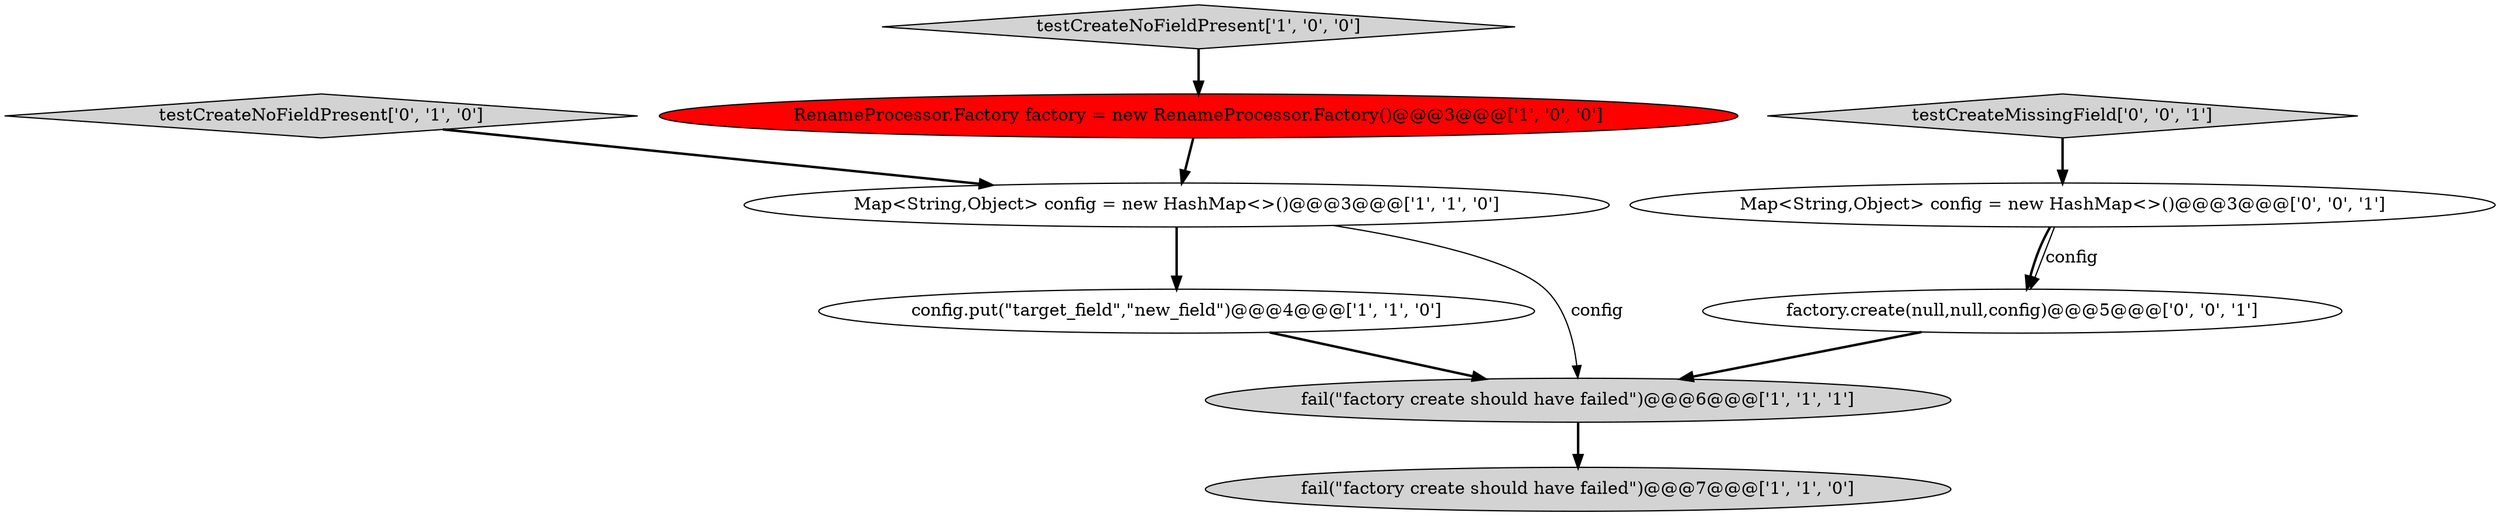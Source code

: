 digraph {
0 [style = filled, label = "fail(\"factory create should have failed\")@@@7@@@['1', '1', '0']", fillcolor = lightgray, shape = ellipse image = "AAA0AAABBB1BBB"];
2 [style = filled, label = "config.put(\"target_field\",\"new_field\")@@@4@@@['1', '1', '0']", fillcolor = white, shape = ellipse image = "AAA0AAABBB1BBB"];
3 [style = filled, label = "testCreateNoFieldPresent['1', '0', '0']", fillcolor = lightgray, shape = diamond image = "AAA0AAABBB1BBB"];
6 [style = filled, label = "testCreateNoFieldPresent['0', '1', '0']", fillcolor = lightgray, shape = diamond image = "AAA0AAABBB2BBB"];
7 [style = filled, label = "Map<String,Object> config = new HashMap<>()@@@3@@@['0', '0', '1']", fillcolor = white, shape = ellipse image = "AAA0AAABBB3BBB"];
9 [style = filled, label = "factory.create(null,null,config)@@@5@@@['0', '0', '1']", fillcolor = white, shape = ellipse image = "AAA0AAABBB3BBB"];
1 [style = filled, label = "fail(\"factory create should have failed\")@@@6@@@['1', '1', '1']", fillcolor = lightgray, shape = ellipse image = "AAA0AAABBB1BBB"];
5 [style = filled, label = "Map<String,Object> config = new HashMap<>()@@@3@@@['1', '1', '0']", fillcolor = white, shape = ellipse image = "AAA0AAABBB1BBB"];
4 [style = filled, label = "RenameProcessor.Factory factory = new RenameProcessor.Factory()@@@3@@@['1', '0', '0']", fillcolor = red, shape = ellipse image = "AAA1AAABBB1BBB"];
8 [style = filled, label = "testCreateMissingField['0', '0', '1']", fillcolor = lightgray, shape = diamond image = "AAA0AAABBB3BBB"];
7->9 [style = bold, label=""];
6->5 [style = bold, label=""];
5->2 [style = bold, label=""];
5->1 [style = solid, label="config"];
1->0 [style = bold, label=""];
7->9 [style = solid, label="config"];
9->1 [style = bold, label=""];
3->4 [style = bold, label=""];
4->5 [style = bold, label=""];
2->1 [style = bold, label=""];
8->7 [style = bold, label=""];
}

